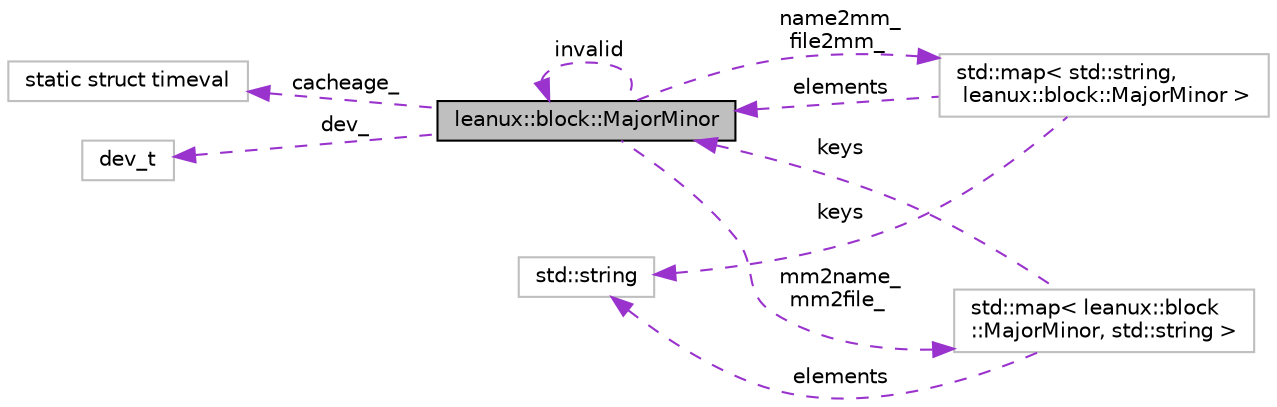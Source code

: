 digraph "leanux::block::MajorMinor"
{
 // LATEX_PDF_SIZE
  bgcolor="transparent";
  edge [fontname="Helvetica",fontsize="10",labelfontname="Helvetica",labelfontsize="10"];
  node [fontname="Helvetica",fontsize="10",shape=record];
  rankdir="LR";
  Node1 [label="leanux::block::MajorMinor",height=0.2,width=0.4,color="black", fillcolor="grey75", style="filled", fontcolor="black",tooltip="Datatype for major:minor pairs."];
  Node2 -> Node1 [dir="back",color="darkorchid3",fontsize="10",style="dashed",label=" mm2name_\nmm2file_" ,fontname="Helvetica"];
  Node2 [label="std::map\< leanux::block\l::MajorMinor, std::string \>",height=0.2,width=0.4,color="grey75",tooltip=" "];
  Node3 -> Node2 [dir="back",color="darkorchid3",fontsize="10",style="dashed",label=" elements" ,fontname="Helvetica"];
  Node3 [label="std::string",height=0.2,width=0.4,color="grey75",tooltip="STL class."];
  Node1 -> Node2 [dir="back",color="darkorchid3",fontsize="10",style="dashed",label=" keys" ,fontname="Helvetica"];
  Node5 -> Node1 [dir="back",color="darkorchid3",fontsize="10",style="dashed",label=" cacheage_" ,fontname="Helvetica"];
  Node5 [label="static struct timeval",height=0.2,width=0.4,color="grey75",tooltip=" "];
  Node6 -> Node1 [dir="back",color="darkorchid3",fontsize="10",style="dashed",label=" dev_" ,fontname="Helvetica"];
  Node6 [label="dev_t",height=0.2,width=0.4,color="grey75",tooltip=" "];
  Node7 -> Node1 [dir="back",color="darkorchid3",fontsize="10",style="dashed",label=" name2mm_\nfile2mm_" ,fontname="Helvetica"];
  Node7 [label="std::map\< std::string,\l leanux::block::MajorMinor \>",height=0.2,width=0.4,color="grey75",tooltip=" "];
  Node3 -> Node7 [dir="back",color="darkorchid3",fontsize="10",style="dashed",label=" keys" ,fontname="Helvetica"];
  Node1 -> Node7 [dir="back",color="darkorchid3",fontsize="10",style="dashed",label=" elements" ,fontname="Helvetica"];
  Node1 -> Node1 [dir="back",color="darkorchid3",fontsize="10",style="dashed",label=" invalid" ,fontname="Helvetica"];
}
